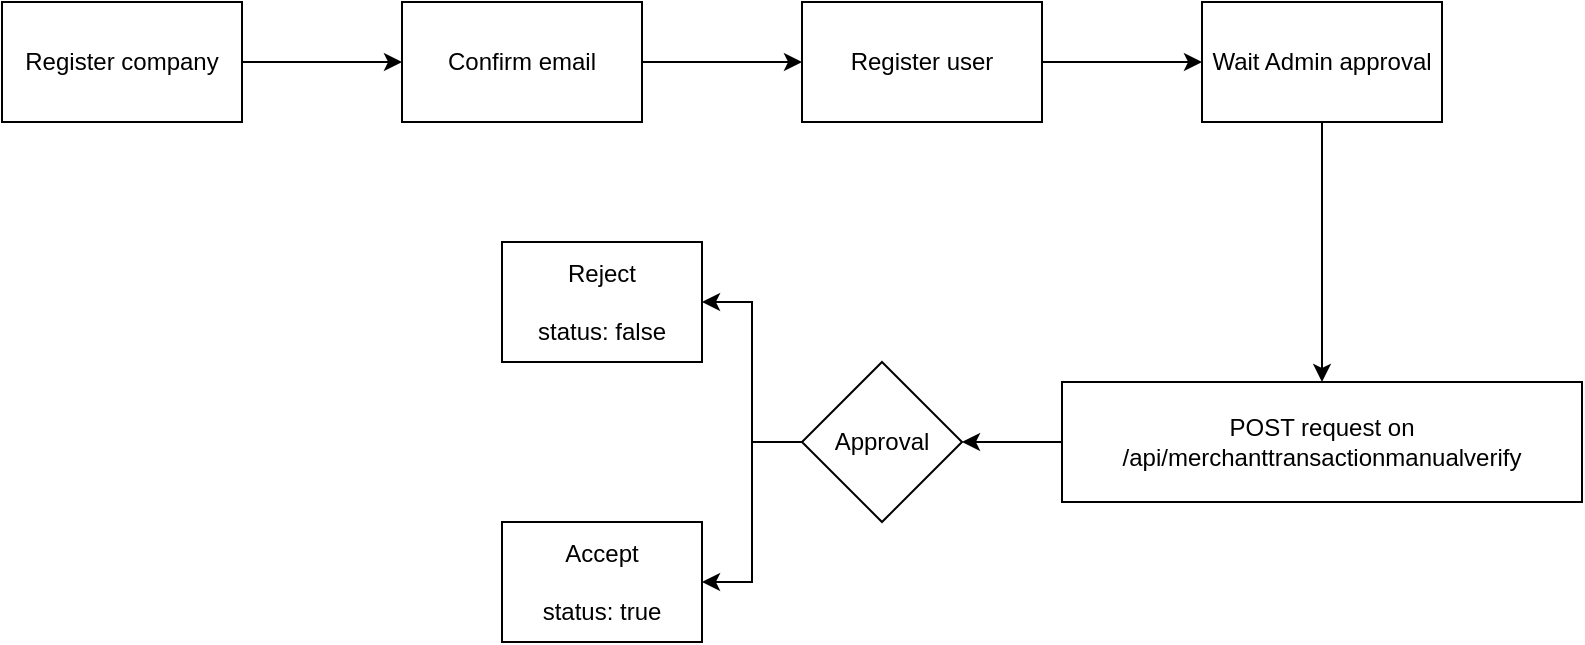 <mxfile version="21.0.6" type="github">
  <diagram name="Page-1" id="u8mDyyKTgikwHv_P04WH">
    <mxGraphModel dx="842" dy="484" grid="1" gridSize="10" guides="1" tooltips="1" connect="1" arrows="1" fold="1" page="1" pageScale="1" pageWidth="850" pageHeight="1100" math="0" shadow="0">
      <root>
        <mxCell id="0" />
        <mxCell id="1" parent="0" />
        <mxCell id="lZ4HcSVLjm48VASPBQuG-3" value="" style="edgeStyle=orthogonalEdgeStyle;rounded=0;orthogonalLoop=1;jettySize=auto;html=1;" edge="1" parent="1" source="lZ4HcSVLjm48VASPBQuG-1" target="lZ4HcSVLjm48VASPBQuG-2">
          <mxGeometry relative="1" as="geometry" />
        </mxCell>
        <mxCell id="lZ4HcSVLjm48VASPBQuG-1" value="Register company" style="rounded=0;whiteSpace=wrap;html=1;" vertex="1" parent="1">
          <mxGeometry x="40" y="40" width="120" height="60" as="geometry" />
        </mxCell>
        <mxCell id="lZ4HcSVLjm48VASPBQuG-5" value="" style="edgeStyle=orthogonalEdgeStyle;rounded=0;orthogonalLoop=1;jettySize=auto;html=1;" edge="1" parent="1" source="lZ4HcSVLjm48VASPBQuG-2" target="lZ4HcSVLjm48VASPBQuG-4">
          <mxGeometry relative="1" as="geometry" />
        </mxCell>
        <mxCell id="lZ4HcSVLjm48VASPBQuG-2" value="Confirm email" style="whiteSpace=wrap;html=1;rounded=0;" vertex="1" parent="1">
          <mxGeometry x="240" y="40" width="120" height="60" as="geometry" />
        </mxCell>
        <mxCell id="lZ4HcSVLjm48VASPBQuG-7" value="" style="edgeStyle=orthogonalEdgeStyle;rounded=0;orthogonalLoop=1;jettySize=auto;html=1;" edge="1" parent="1" source="lZ4HcSVLjm48VASPBQuG-4" target="lZ4HcSVLjm48VASPBQuG-6">
          <mxGeometry relative="1" as="geometry" />
        </mxCell>
        <mxCell id="lZ4HcSVLjm48VASPBQuG-4" value="Register user" style="whiteSpace=wrap;html=1;rounded=0;" vertex="1" parent="1">
          <mxGeometry x="440" y="40" width="120" height="60" as="geometry" />
        </mxCell>
        <mxCell id="lZ4HcSVLjm48VASPBQuG-9" value="" style="edgeStyle=orthogonalEdgeStyle;rounded=0;orthogonalLoop=1;jettySize=auto;html=1;" edge="1" parent="1" source="lZ4HcSVLjm48VASPBQuG-6" target="lZ4HcSVLjm48VASPBQuG-8">
          <mxGeometry relative="1" as="geometry" />
        </mxCell>
        <mxCell id="lZ4HcSVLjm48VASPBQuG-6" value="Wait Admin approval" style="whiteSpace=wrap;html=1;rounded=0;" vertex="1" parent="1">
          <mxGeometry x="640" y="40" width="120" height="60" as="geometry" />
        </mxCell>
        <mxCell id="lZ4HcSVLjm48VASPBQuG-11" style="edgeStyle=orthogonalEdgeStyle;rounded=0;orthogonalLoop=1;jettySize=auto;html=1;exitX=0;exitY=0.5;exitDx=0;exitDy=0;entryX=1;entryY=0.5;entryDx=0;entryDy=0;" edge="1" parent="1" source="lZ4HcSVLjm48VASPBQuG-8" target="lZ4HcSVLjm48VASPBQuG-10">
          <mxGeometry relative="1" as="geometry" />
        </mxCell>
        <mxCell id="lZ4HcSVLjm48VASPBQuG-8" value="POST request on&lt;br&gt;/api/merchanttransactionmanualverify" style="whiteSpace=wrap;html=1;rounded=0;" vertex="1" parent="1">
          <mxGeometry x="570" y="230" width="260" height="60" as="geometry" />
        </mxCell>
        <mxCell id="lZ4HcSVLjm48VASPBQuG-14" style="edgeStyle=orthogonalEdgeStyle;rounded=0;orthogonalLoop=1;jettySize=auto;html=1;entryX=1;entryY=0.5;entryDx=0;entryDy=0;" edge="1" parent="1" source="lZ4HcSVLjm48VASPBQuG-10" target="lZ4HcSVLjm48VASPBQuG-13">
          <mxGeometry relative="1" as="geometry" />
        </mxCell>
        <mxCell id="lZ4HcSVLjm48VASPBQuG-16" style="edgeStyle=orthogonalEdgeStyle;rounded=0;orthogonalLoop=1;jettySize=auto;html=1;exitX=0;exitY=0.5;exitDx=0;exitDy=0;entryX=1;entryY=0.5;entryDx=0;entryDy=0;" edge="1" parent="1" source="lZ4HcSVLjm48VASPBQuG-10" target="lZ4HcSVLjm48VASPBQuG-15">
          <mxGeometry relative="1" as="geometry" />
        </mxCell>
        <mxCell id="lZ4HcSVLjm48VASPBQuG-10" value="Approval" style="rhombus;whiteSpace=wrap;html=1;" vertex="1" parent="1">
          <mxGeometry x="440" y="220" width="80" height="80" as="geometry" />
        </mxCell>
        <mxCell id="lZ4HcSVLjm48VASPBQuG-13" value="Accept&lt;br&gt;&lt;br&gt;status: true" style="rounded=0;whiteSpace=wrap;html=1;" vertex="1" parent="1">
          <mxGeometry x="290" y="300" width="100" height="60" as="geometry" />
        </mxCell>
        <mxCell id="lZ4HcSVLjm48VASPBQuG-15" value="Reject&lt;br&gt;&lt;br&gt;status: false" style="rounded=0;whiteSpace=wrap;html=1;" vertex="1" parent="1">
          <mxGeometry x="290" y="160" width="100" height="60" as="geometry" />
        </mxCell>
      </root>
    </mxGraphModel>
  </diagram>
</mxfile>
